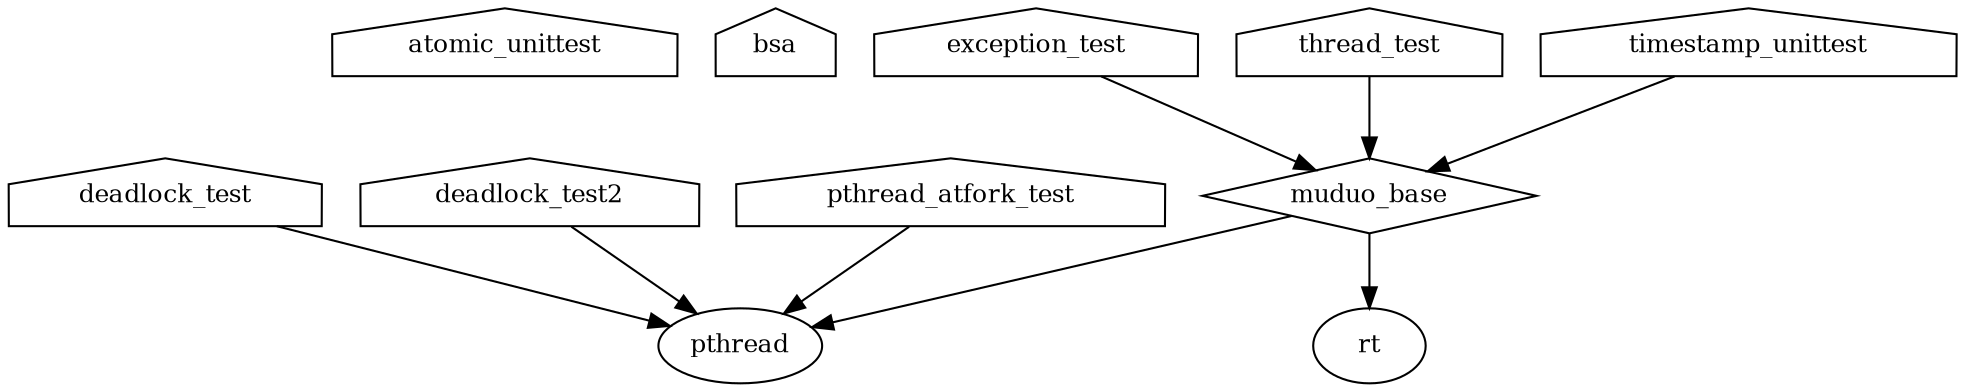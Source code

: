 digraph "GG" {
node [
  fontsize = "12"
];
    "node19" [ label="atomic_unittest" shape="house"];
    "node27" [ label="bsa" shape="house"];
    "node28" [ label="deadlock_test" shape="house"];
    "node33" [ label="pthread" shape="ellipse"];
    "node28" -> "node33" // deadlock_test -> pthread
    "node31" [ label="deadlock_test2" shape="house"];
    "node31" -> "node33" // deadlock_test2 -> pthread
    "node20" [ label="exception_test" shape="house"];
    "node9" [ label="muduo_base" shape="diamond"];
    "node20" -> "node9" // exception_test -> muduo_base
    "node9" -> "node33" // muduo_base -> pthread
    "node34" [ label="rt" shape="ellipse"];
    "node9" -> "node34" // muduo_base -> rt
    "node32" [ label="pthread_atfork_test" shape="house"];
    "node32" -> "node33" // pthread_atfork_test -> pthread
    "node22" [ label="thread_test" shape="house"];
    "node22" -> "node9" // thread_test -> muduo_base
    "node21" [ label="timestamp_unittest" shape="house"];
    "node21" -> "node9" // timestamp_unittest -> muduo_base
}
